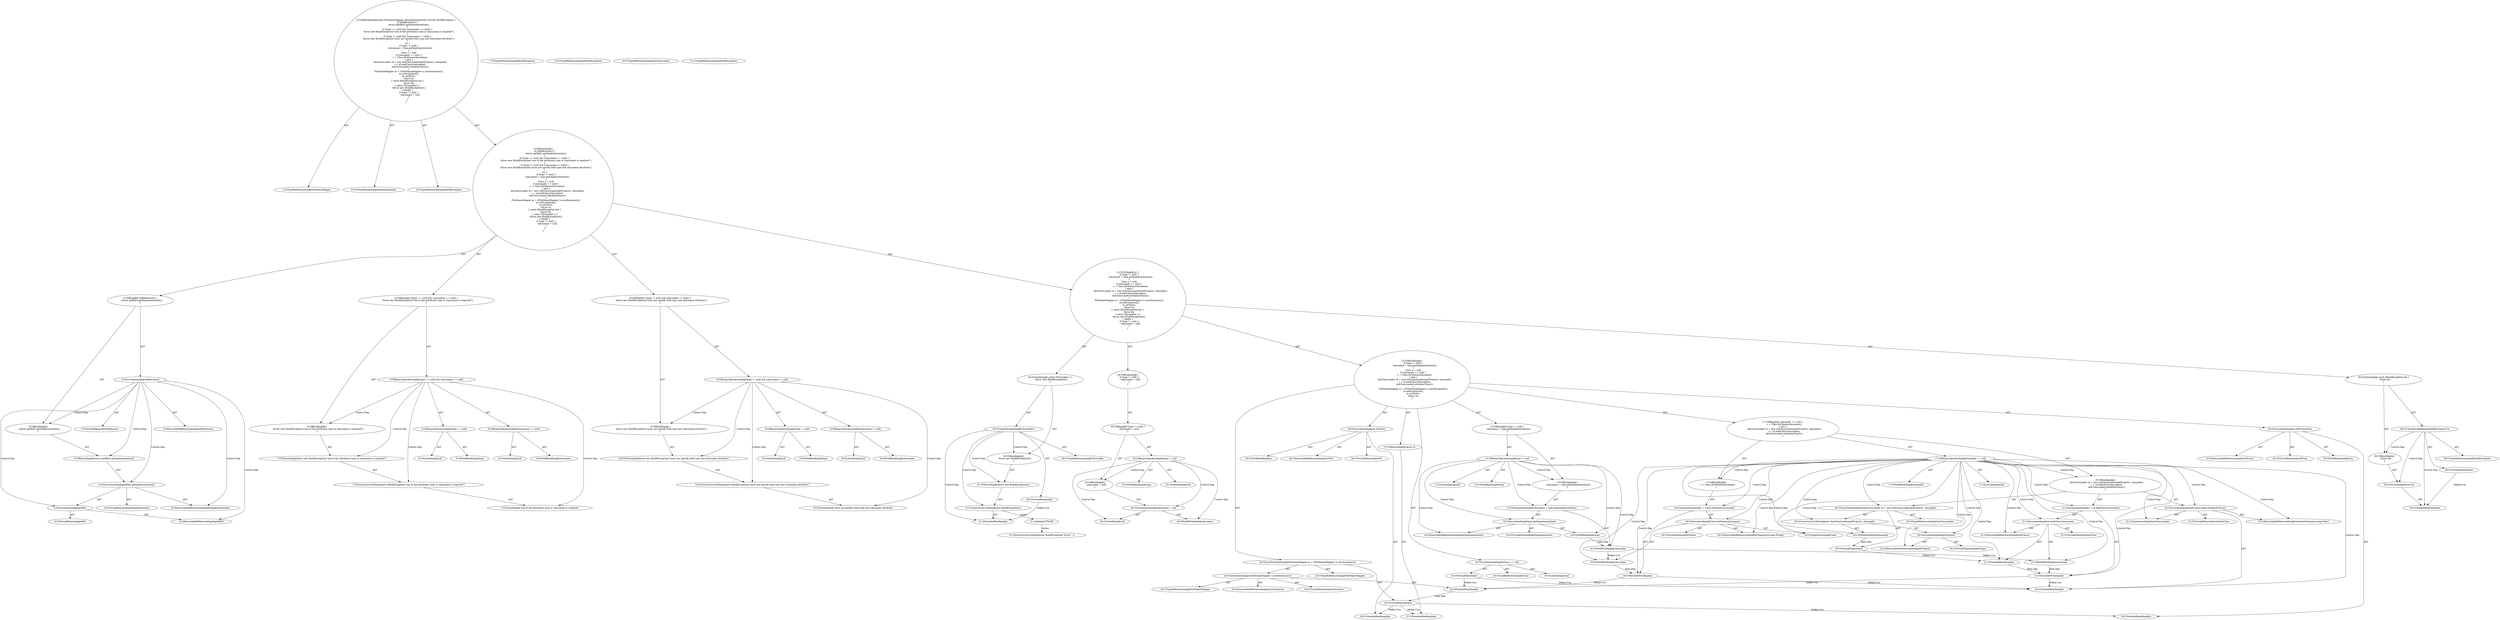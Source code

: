 digraph "getImplementation#?" {
0 [label="2:CtTypeReferenceImpl@FileNameMapper" shape=ellipse]
1 [label="2:CtVirtualElement@getImplementation" shape=ellipse]
2 [label="2:CtTypeReferenceImpl@BuildException" shape=ellipse]
3 [label="3:CtExecutableReferenceImpl@isReference()" shape=ellipse]
4 [label="3:CtVirtualElement@isReference" shape=ellipse]
5 [label="3:CtInvocationImpl@isReference()" shape=ellipse]
6 [label="4:CtExecutableReferenceImpl@getImplementation()" shape=ellipse]
7 [label="4:CtVirtualElement@getImplementation" shape=ellipse]
8 [label="4:CtExecutableReferenceImpl@getRef()" shape=ellipse]
9 [label="4:CtVirtualElement@getRef" shape=ellipse]
10 [label="4:CtInvocationImpl@getRef()" shape=ellipse]
11 [label="4:CtInvocationImpl@getRef().getImplementation()" shape=ellipse]
12 [label="4:CtReturnImpl@return getRef().getImplementation()" shape=ellipse]
13 [label="3:CtBlockImpl@\{
    return getRef().getImplementation();
\}" shape=ellipse]
14 [label="3:CtIfImpl@if (isReference()) \{
    return getRef().getImplementation();
\}" shape=ellipse]
15 [label="6:CtFieldReadImpl@type" shape=ellipse]
16 [label="6:CtLiteralImpl@null" shape=ellipse]
17 [label="6:CtBinaryOperatorImpl@(type == null)" shape=ellipse]
18 [label="6:CtFieldReadImpl@classname" shape=ellipse]
19 [label="6:CtLiteralImpl@null" shape=ellipse]
20 [label="6:CtBinaryOperatorImpl@(classname == null)" shape=ellipse]
21 [label="6:CtBinaryOperatorImpl@(type == null) && (classname == null)" shape=ellipse]
22 [label="7:CtTypeReferenceImpl@BuildException" shape=ellipse]
23 [label="7:CtLiteralImpl@\"one of the attributes type or classname is required\"" shape=ellipse]
24 [label="7:CtConstructorCallImpl@new BuildException(\"one of the attributes type or classname is required\")" shape=ellipse]
25 [label="7:CtThrowImpl@throw new BuildException(\"one of the attributes type or classname is required\")" shape=ellipse]
26 [label="6:CtBlockImpl@\{
    throw new BuildException(\"one of the attributes type or classname is required\");
\}" shape=ellipse]
27 [label="6:CtIfImpl@if ((type == null) && (classname == null)) \{
    throw new BuildException(\"one of the attributes type or classname is required\");
\}" shape=ellipse]
28 [label="9:CtFieldReadImpl@type" shape=ellipse]
29 [label="9:CtLiteralImpl@null" shape=ellipse]
30 [label="9:CtBinaryOperatorImpl@(type != null)" shape=ellipse]
31 [label="9:CtFieldReadImpl@classname" shape=ellipse]
32 [label="9:CtLiteralImpl@null" shape=ellipse]
33 [label="9:CtBinaryOperatorImpl@(classname != null)" shape=ellipse]
34 [label="9:CtBinaryOperatorImpl@(type != null) && (classname != null)" shape=ellipse]
35 [label="10:CtTypeReferenceImpl@BuildException" shape=ellipse]
36 [label="10:CtLiteralImpl@\"must not specify both type and classname attribute\"" shape=ellipse]
37 [label="10:CtConstructorCallImpl@new BuildException(\"must not specify both type and classname attribute\")" shape=ellipse]
38 [label="10:CtThrowImpl@throw new BuildException(\"must not specify both type and classname attribute\")" shape=ellipse]
39 [label="9:CtBlockImpl@\{
    throw new BuildException(\"must not specify both type and classname attribute\");
\}" shape=ellipse]
40 [label="9:CtIfImpl@if ((type != null) && (classname != null)) \{
    throw new BuildException(\"must not specify both type and classname attribute\");
\}" shape=ellipse]
41 [label="13:CtFieldReadImpl@type" shape=ellipse]
42 [label="13:CtLiteralImpl@null" shape=ellipse]
43 [label="13:CtBinaryOperatorImpl@type != null" shape=ellipse]
44 [label="14:CtFieldWriteImpl@classname" shape=ellipse]
45 [label="14:CtExecutableReferenceImpl@getImplementation()" shape=ellipse]
46 [label="14:CtVirtualElement@getImplementation" shape=ellipse]
47 [label="14:CtFieldReadImpl@type" shape=ellipse]
48 [label="14:CtInvocationImpl@type.getImplementation()" shape=ellipse]
49 [label="14:CtAssignmentImpl@classname = type.getImplementation()" shape=ellipse]
50 [label="13:CtBlockImpl@\{
    classname = type.getImplementation();
\}" shape=ellipse]
51 [label="13:CtIfImpl@if (type != null) \{
    classname = type.getImplementation();
\}" shape=ellipse]
52 [label="16:CtTypeReferenceImpl@Class" shape=ellipse]
53 [label="16:CtLiteralImpl@null" shape=ellipse]
54 [label="16:CtVirtualElement@c" shape=ellipse]
55 [label="16:CtLocalVariableImpl@Class c = null" shape=ellipse]
56 [label="17:CtFieldReadImpl@classpath" shape=ellipse]
57 [label="17:CtLiteralImpl@null" shape=ellipse]
58 [label="17:CtBinaryOperatorImpl@classpath == null" shape=ellipse]
59 [label="18:CtVariableWriteImpl@c" shape=ellipse]
60 [label="18:CtExecutableReferenceImpl@forName(java.lang.String)" shape=ellipse]
61 [label="18:CtVirtualElement@forName" shape=ellipse]
62 [label="18:CtTypeAccessImpl@Class" shape=ellipse]
63 [label="18:CtFieldReadImpl@classname" shape=ellipse]
64 [label="18:CtInvocationImpl@Class.forName(classname)" shape=ellipse]
65 [label="18:CtAssignmentImpl@c = Class.forName(classname)" shape=ellipse]
66 [label="17:CtBlockImpl@\{
    c = Class.forName(classname);
\}" shape=ellipse]
67 [label="20:CtTypeReferenceImpl@AntClassLoader" shape=ellipse]
68 [label="20:CtTypeReferenceImpl@AntClassLoader" shape=ellipse]
69 [label="20:CtExecutableReferenceImpl@getProject()" shape=ellipse]
70 [label="20:CtVirtualElement@getProject" shape=ellipse]
71 [label="20:CtInvocationImpl@getProject()" shape=ellipse]
72 [label="20:CtFieldReadImpl@classpath" shape=ellipse]
73 [label="20:CtConstructorCallImpl@new AntClassLoader(getProject(), classpath)" shape=ellipse]
74 [label="20:CtVirtualElement@al" shape=ellipse]
75 [label="20:CtLocalVariableImpl@AntClassLoader al = new AntClassLoader(getProject(), classpath)" shape=ellipse]
76 [label="21:CtVariableWriteImpl@c" shape=ellipse]
77 [label="21:CtExecutableReferenceImpl@loadClass()" shape=ellipse]
78 [label="21:CtVirtualElement@loadClass" shape=ellipse]
79 [label="21:CtVariableReadImpl@al" shape=ellipse]
80 [label="21:CtFieldReadImpl@classname" shape=ellipse]
81 [label="21:CtInvocationImpl@al.loadClass(classname)" shape=ellipse]
82 [label="21:CtAssignmentImpl@c = al.loadClass(classname)" shape=ellipse]
83 [label="22:CtExecutableReferenceImpl@initializeClass(java.lang.Class)" shape=ellipse]
84 [label="22:CtVirtualElement@initializeClass" shape=ellipse]
85 [label="22:CtTypeAccessImpl@AntClassLoader" shape=ellipse]
86 [label="22:CtVariableReadImpl@c" shape=ellipse]
87 [label="22:CtInvocationImpl@AntClassLoader.initializeClass(c)" shape=ellipse]
88 [label="19:CtBlockImpl@\{
    AntClassLoader al = new AntClassLoader(getProject(), classpath);
    c = al.loadClass(classname);
    AntClassLoader.initializeClass(c);
\}" shape=ellipse]
89 [label="17:CtIfImpl@if (classpath == null) \{
    c = Class.forName(classname);
\} else \{
    AntClassLoader al = new AntClassLoader(getProject(), classpath);
    c = al.loadClass(classname);
    AntClassLoader.initializeClass(c);
\}" shape=ellipse]
90 [label="24:CtTypeReferenceImpl@FileNameMapper" shape=ellipse]
91 [label="24:CtExecutableReferenceImpl@newInstance()" shape=ellipse]
92 [label="24:CtVirtualElement@newInstance" shape=ellipse]
93 [label="24:CtVariableReadImpl@c" shape=ellipse]
94 [label="24:CtInvocationImpl@((FileNameMapper) (c.newInstance()))" shape=ellipse]
95 [label="24:CtTypeReferenceImpl@FileNameMapper" shape=ellipse]
96 [label="24:CtVirtualElement@m" shape=ellipse]
97 [label="24:CtLocalVariableImpl@FileNameMapper m = ((FileNameMapper) (c.newInstance()))" shape=ellipse]
98 [label="25:CtExecutableReferenceImpl@setFrom()" shape=ellipse]
99 [label="25:CtVirtualElement@setFrom" shape=ellipse]
100 [label="25:CtVariableReadImpl@m" shape=ellipse]
101 [label="25:CtFieldReadImpl@from" shape=ellipse]
102 [label="25:CtInvocationImpl@m.setFrom(from)" shape=ellipse]
103 [label="26:CtExecutableReferenceImpl@setTo()" shape=ellipse]
104 [label="26:CtVirtualElement@setTo" shape=ellipse]
105 [label="26:CtVariableReadImpl@m" shape=ellipse]
106 [label="26:CtFieldReadImpl@to" shape=ellipse]
107 [label="26:CtInvocationImpl@m.setTo(to)" shape=ellipse]
108 [label="27:CtVariableReadImpl@m" shape=ellipse]
109 [label="27:CtReturnImpl@return m" shape=ellipse]
110 [label="12:CtBlockImpl@\{
    if (type != null) \{
        classname = type.getImplementation();
    \}
    Class c = null;
    if (classpath == null) \{
        c = Class.forName(classname);
    \} else \{
        AntClassLoader al = new AntClassLoader(getProject(), classpath);
        c = al.loadClass(classname);
        AntClassLoader.initializeClass(c);
    \}
    FileNameMapper m = ((FileNameMapper) (c.newInstance()));
    m.setFrom(from);
    m.setTo(to);
    return m;
\}" shape=ellipse]
111 [label="28:CtVirtualElement@be" shape=ellipse]
112 [label="28:CtTypeReferenceImpl@BuildException" shape=ellipse]
113 [label="28:CtCatchVariableImpl@BuildException be" shape=ellipse]
114 [label="29:CtVariableReadImpl@be" shape=ellipse]
115 [label="29:CtThrowImpl@throw be" shape=ellipse]
116 [label="28:CtBlockImpl@\{
    throw be;
\}" shape=ellipse]
117 [label="28:CtCatchImpl@ catch (BuildException be) \{
    throw be;
\}" shape=ellipse]
118 [label="30:CtVirtualElement@t" shape=ellipse]
119 [label="30:CtTypeReferenceImpl@Throwable" shape=ellipse]
120 [label="30:CtCatchVariableImpl@Throwable t" shape=ellipse]
121 [label="31:CtTypeReferenceImpl@BuildException" shape=ellipse]
122 [label="31:CtVariableReadImpl@t" shape=ellipse]
123 [label="31:CtConstructorCallImpl@new BuildException(t)" shape=ellipse]
124 [label="31:CtThrowImpl@throw new BuildException(t)" shape=ellipse]
125 [label="30:CtBlockImpl@\{
    throw new BuildException(t);
\}" shape=ellipse]
126 [label="30:CtCatchImpl@ catch (Throwable t) \{
    throw new BuildException(t);
\}" shape=ellipse]
127 [label="33:CtFieldReadImpl@type" shape=ellipse]
128 [label="33:CtLiteralImpl@null" shape=ellipse]
129 [label="33:CtBinaryOperatorImpl@type != null" shape=ellipse]
130 [label="34:CtFieldWriteImpl@classname" shape=ellipse]
131 [label="34:CtLiteralImpl@null" shape=ellipse]
132 [label="34:CtAssignmentImpl@classname = null" shape=ellipse]
133 [label="33:CtBlockImpl@\{
    classname = null;
\}" shape=ellipse]
134 [label="33:CtIfImpl@if (type != null) \{
    classname = null;
\}" shape=ellipse]
135 [label="32:CtBlockImpl@\{
    if (type != null) \{
        classname = null;
    \}
\}" shape=ellipse]
136 [label="12:CtTryImpl@try \{
    if (type != null) \{
        classname = type.getImplementation();
    \}
    Class c = null;
    if (classpath == null) \{
        c = Class.forName(classname);
    \} else \{
        AntClassLoader al = new AntClassLoader(getProject(), classpath);
        c = al.loadClass(classname);
        AntClassLoader.initializeClass(c);
    \}
    FileNameMapper m = ((FileNameMapper) (c.newInstance()));
    m.setFrom(from);
    m.setTo(to);
    return m;
\} catch (BuildException be) \{
    throw be;
\} catch (Throwable t) \{
    throw new BuildException(t);
\} finally \{
    if (type != null) \{
        classname = null;
    \}
\}" shape=ellipse]
137 [label="2:CtBlockImpl@\{
    if (isReference()) \{
        return getRef().getImplementation();
    \}
    if ((type == null) && (classname == null)) \{
        throw new BuildException(\"one of the attributes type or classname is required\");
    \}
    if ((type != null) && (classname != null)) \{
        throw new BuildException(\"must not specify both type and classname attribute\");
    \}
    try \{
        if (type != null) \{
            classname = type.getImplementation();
        \}
        Class c = null;
        if (classpath == null) \{
            c = Class.forName(classname);
        \} else \{
            AntClassLoader al = new AntClassLoader(getProject(), classpath);
            c = al.loadClass(classname);
            AntClassLoader.initializeClass(c);
        \}
        FileNameMapper m = ((FileNameMapper) (c.newInstance()));
        m.setFrom(from);
        m.setTo(to);
        return m;
    \} catch (BuildException be) \{
        throw be;
    \} catch (Throwable t) \{
        throw new BuildException(t);
    \} finally \{
        if (type != null) \{
            classname = null;
        \}
    \}
\}" shape=ellipse]
138 [label="2:CtMethodImpl@public FileNameMapper getImplementation() throws BuildException \{
    if (isReference()) \{
        return getRef().getImplementation();
    \}
    if ((type == null) && (classname == null)) \{
        throw new BuildException(\"one of the attributes type or classname is required\");
    \}
    if ((type != null) && (classname != null)) \{
        throw new BuildException(\"must not specify both type and classname attribute\");
    \}
    try \{
        if (type != null) \{
            classname = type.getImplementation();
        \}
        Class c = null;
        if (classpath == null) \{
            c = Class.forName(classname);
        \} else \{
            AntClassLoader al = new AntClassLoader(getProject(), classpath);
            c = al.loadClass(classname);
            AntClassLoader.initializeClass(c);
        \}
        FileNameMapper m = ((FileNameMapper) (c.newInstance()));
        m.setFrom(from);
        m.setTo(to);
        return m;
    \} catch (BuildException be) \{
        throw be;
    \} catch (Throwable t) \{
        throw new BuildException(t);
    \} finally \{
        if (type != null) \{
            classname = null;
        \}
    \}
\}" shape=ellipse]
139 [label="31:Update@UPDATE" shape=ellipse]
140 [label="31:CtConstructorCallImpl@new BuildException(\"Error\", t)" shape=ellipse]
5 -> 4 [label="AST"];
5 -> 3 [label="AST"];
5 -> 13 [label="Control Dep"];
5 -> 12 [label="Control Dep"];
5 -> 11 [label="Control Dep"];
5 -> 6 [label="Control Dep"];
5 -> 10 [label="Control Dep"];
5 -> 8 [label="Control Dep"];
10 -> 9 [label="AST"];
10 -> 8 [label="AST"];
11 -> 7 [label="AST"];
11 -> 10 [label="AST"];
11 -> 6 [label="AST"];
12 -> 11 [label="AST"];
13 -> 12 [label="AST"];
14 -> 5 [label="AST"];
14 -> 13 [label="AST"];
17 -> 15 [label="AST"];
17 -> 16 [label="AST"];
20 -> 18 [label="AST"];
20 -> 19 [label="AST"];
21 -> 17 [label="AST"];
21 -> 20 [label="AST"];
21 -> 26 [label="Control Dep"];
21 -> 25 [label="Control Dep"];
21 -> 24 [label="Control Dep"];
21 -> 23 [label="Control Dep"];
24 -> 23 [label="AST"];
25 -> 24 [label="AST"];
26 -> 25 [label="AST"];
27 -> 21 [label="AST"];
27 -> 26 [label="AST"];
30 -> 28 [label="AST"];
30 -> 29 [label="AST"];
33 -> 31 [label="AST"];
33 -> 32 [label="AST"];
34 -> 30 [label="AST"];
34 -> 33 [label="AST"];
34 -> 39 [label="Control Dep"];
34 -> 38 [label="Control Dep"];
34 -> 37 [label="Control Dep"];
34 -> 36 [label="Control Dep"];
37 -> 36 [label="AST"];
38 -> 37 [label="AST"];
39 -> 38 [label="AST"];
40 -> 34 [label="AST"];
40 -> 39 [label="AST"];
43 -> 41 [label="AST"];
43 -> 42 [label="AST"];
43 -> 50 [label="Control Dep"];
43 -> 49 [label="Control Dep"];
43 -> 44 [label="Control Dep"];
43 -> 48 [label="Control Dep"];
43 -> 45 [label="Control Dep"];
43 -> 47 [label="Control Dep"];
44 -> 63 [label="Define-Use"];
44 -> 80 [label="Define-Use"];
47 -> 44 [label="Data Dep"];
48 -> 46 [label="AST"];
48 -> 47 [label="AST"];
48 -> 45 [label="AST"];
49 -> 44 [label="AST"];
49 -> 48 [label="AST"];
50 -> 49 [label="AST"];
51 -> 43 [label="AST"];
51 -> 50 [label="AST"];
54 -> 86 [label="Define-Use"];
54 -> 93 [label="Define-Use"];
55 -> 54 [label="AST"];
55 -> 52 [label="AST"];
55 -> 53 [label="AST"];
58 -> 56 [label="AST"];
58 -> 57 [label="AST"];
58 -> 66 [label="Control Dep"];
58 -> 65 [label="Control Dep"];
58 -> 59 [label="Control Dep"];
58 -> 64 [label="Control Dep"];
58 -> 60 [label="Control Dep"];
58 -> 62 [label="Control Dep"];
58 -> 63 [label="Control Dep"];
58 -> 88 [label="Control Dep"];
58 -> 75 [label="Control Dep"];
58 -> 73 [label="Control Dep"];
58 -> 71 [label="Control Dep"];
58 -> 69 [label="Control Dep"];
58 -> 72 [label="Control Dep"];
58 -> 82 [label="Control Dep"];
58 -> 76 [label="Control Dep"];
58 -> 81 [label="Control Dep"];
58 -> 77 [label="Control Dep"];
58 -> 79 [label="Control Dep"];
58 -> 80 [label="Control Dep"];
58 -> 87 [label="Control Dep"];
58 -> 83 [label="Control Dep"];
58 -> 85 [label="Control Dep"];
58 -> 86 [label="Control Dep"];
59 -> 86 [label="Define-Use"];
59 -> 93 [label="Define-Use"];
63 -> 59 [label="Data Dep"];
64 -> 61 [label="AST"];
64 -> 62 [label="AST"];
64 -> 60 [label="AST"];
64 -> 63 [label="AST"];
65 -> 59 [label="AST"];
65 -> 64 [label="AST"];
66 -> 65 [label="AST"];
71 -> 70 [label="AST"];
71 -> 69 [label="AST"];
72 -> 74 [label="Data Dep"];
73 -> 71 [label="AST"];
73 -> 72 [label="AST"];
74 -> 79 [label="Define-Use"];
75 -> 74 [label="AST"];
75 -> 67 [label="AST"];
75 -> 73 [label="AST"];
76 -> 86 [label="Define-Use"];
76 -> 93 [label="Define-Use"];
79 -> 76 [label="Data Dep"];
80 -> 76 [label="Data Dep"];
81 -> 78 [label="AST"];
81 -> 79 [label="AST"];
81 -> 77 [label="AST"];
81 -> 80 [label="AST"];
82 -> 76 [label="AST"];
82 -> 81 [label="AST"];
87 -> 84 [label="AST"];
87 -> 85 [label="AST"];
87 -> 83 [label="AST"];
87 -> 86 [label="AST"];
88 -> 75 [label="AST"];
88 -> 82 [label="AST"];
88 -> 87 [label="AST"];
89 -> 58 [label="AST"];
89 -> 66 [label="AST"];
89 -> 88 [label="AST"];
93 -> 96 [label="Data Dep"];
94 -> 92 [label="AST"];
94 -> 95 [label="AST"];
94 -> 93 [label="AST"];
94 -> 91 [label="AST"];
96 -> 100 [label="Define-Use"];
96 -> 105 [label="Define-Use"];
96 -> 108 [label="Define-Use"];
97 -> 96 [label="AST"];
97 -> 90 [label="AST"];
97 -> 94 [label="AST"];
102 -> 99 [label="AST"];
102 -> 100 [label="AST"];
102 -> 98 [label="AST"];
102 -> 101 [label="AST"];
107 -> 104 [label="AST"];
107 -> 105 [label="AST"];
107 -> 103 [label="AST"];
107 -> 106 [label="AST"];
109 -> 108 [label="AST"];
110 -> 51 [label="AST"];
110 -> 55 [label="AST"];
110 -> 89 [label="AST"];
110 -> 97 [label="AST"];
110 -> 102 [label="AST"];
110 -> 107 [label="AST"];
110 -> 109 [label="AST"];
111 -> 114 [label="Define-Use"];
113 -> 111 [label="AST"];
113 -> 112 [label="AST"];
113 -> 116 [label="Control Dep"];
113 -> 115 [label="Control Dep"];
113 -> 114 [label="Control Dep"];
115 -> 114 [label="AST"];
116 -> 115 [label="AST"];
117 -> 113 [label="AST"];
117 -> 116 [label="AST"];
118 -> 122 [label="Define-Use"];
120 -> 118 [label="AST"];
120 -> 119 [label="AST"];
120 -> 125 [label="Control Dep"];
120 -> 124 [label="Control Dep"];
120 -> 123 [label="Control Dep"];
120 -> 122 [label="Control Dep"];
123 -> 122 [label="AST"];
123 -> 139 [label="Action"];
124 -> 123 [label="AST"];
125 -> 124 [label="AST"];
126 -> 120 [label="AST"];
126 -> 125 [label="AST"];
129 -> 127 [label="AST"];
129 -> 128 [label="AST"];
129 -> 133 [label="Control Dep"];
129 -> 132 [label="Control Dep"];
129 -> 130 [label="Control Dep"];
129 -> 131 [label="Control Dep"];
132 -> 130 [label="AST"];
132 -> 131 [label="AST"];
133 -> 132 [label="AST"];
134 -> 129 [label="AST"];
134 -> 133 [label="AST"];
135 -> 134 [label="AST"];
136 -> 110 [label="AST"];
136 -> 117 [label="AST"];
136 -> 126 [label="AST"];
136 -> 135 [label="AST"];
137 -> 14 [label="AST"];
137 -> 27 [label="AST"];
137 -> 40 [label="AST"];
137 -> 136 [label="AST"];
138 -> 1 [label="AST"];
138 -> 0 [label="AST"];
138 -> 2 [label="AST"];
138 -> 137 [label="AST"];
139 -> 140 [label="Action"];
}